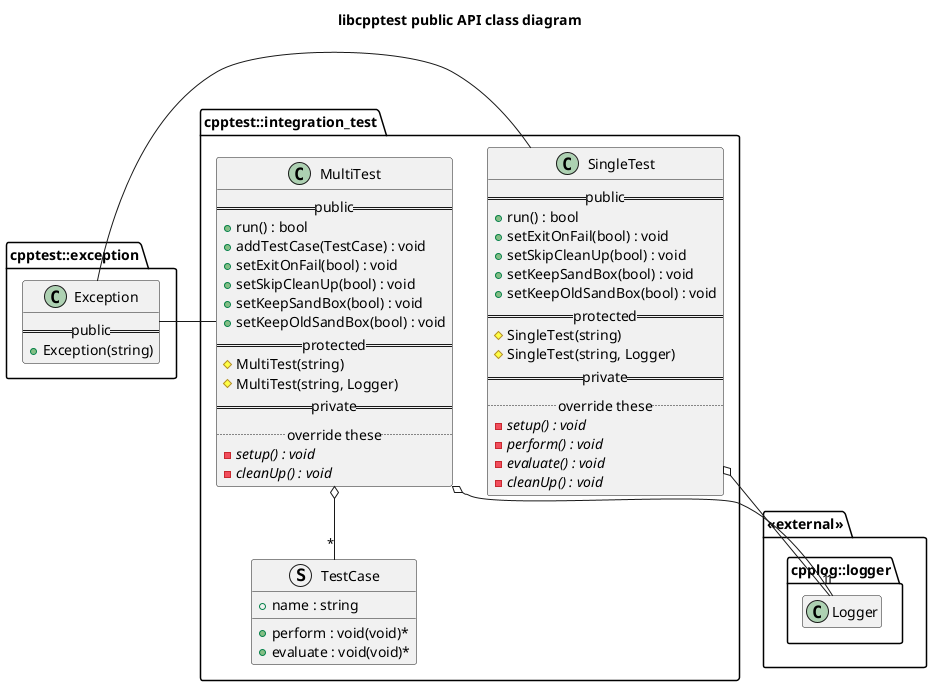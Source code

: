 @startuml class-diagram

title libcpptest public API class diagram

package cpptest::exception {

    class Exception {
        == public ==
        + Exception(string)
    }

}

package cpptest::integration_test {

    class SingleTest {
        == public ==
        + run() : bool
        + setExitOnFail(bool) : void
        + setSkipCleanUp(bool) : void
        + setKeepSandBox(bool) : void
        + setKeepOldSandBox(bool) : void
        == protected ==
        # SingleTest(string)
        # SingleTest(string, Logger)
        == private ==
        .. override these ..
        - {abstract} setup() : void
        - {abstract} perform() : void
        - {abstract} evaluate() : void
        - {abstract} cleanUp() : void
    }

    class MultiTest {
        == public ==
        + run() : bool
        + addTestCase(TestCase) : void
        + setExitOnFail(bool) : void
        + setSkipCleanUp(bool) : void
        + setKeepSandBox(bool) : void
        + setKeepOldSandBox(bool) : void
        == protected ==
        # MultiTest(string)
        # MultiTest(string, Logger)
        == private ==
        .. override these ..
        - {abstract} setup() : void
        - {abstract} cleanUp() : void
    }

    struct TestCase {
        + name : string
        + perform : void(void)*
        + evaluate : void(void)*
    }

}

package <<external>> {
    package cpplog::logger {
        class Logger
        hide Logger attributes
        hide Logger methods
    }
}

MultiTest o-- "*" TestCase

MultiTest o-- "1" Logger
SingleTest o-- "1" Logger

Exception - MultiTest
Exception - SingleTest

@enduml